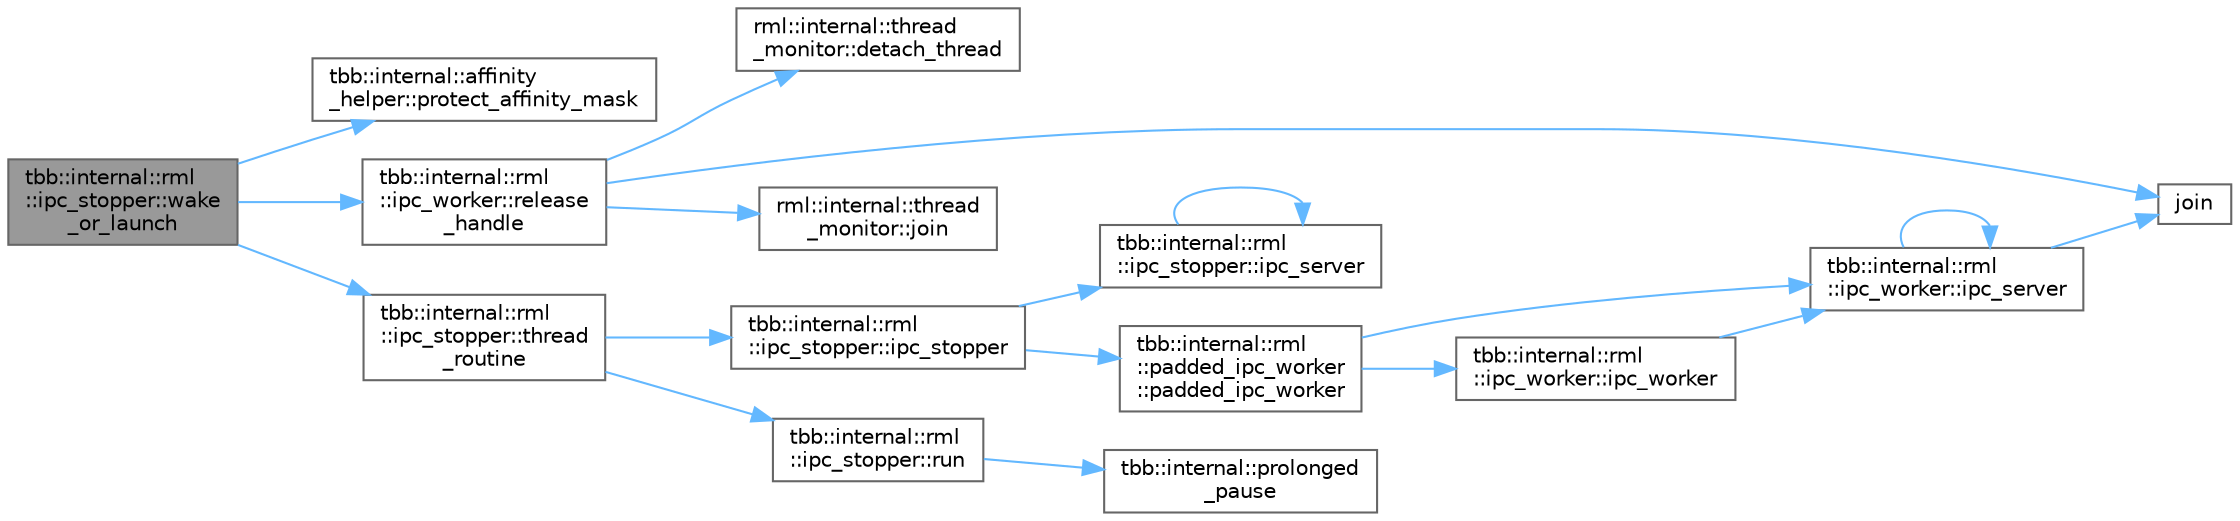 digraph "tbb::internal::rml::ipc_stopper::wake_or_launch"
{
 // LATEX_PDF_SIZE
  bgcolor="transparent";
  edge [fontname=Helvetica,fontsize=10,labelfontname=Helvetica,labelfontsize=10];
  node [fontname=Helvetica,fontsize=10,shape=box,height=0.2,width=0.4];
  rankdir="LR";
  Node1 [id="Node000001",label="tbb::internal::rml\l::ipc_stopper::wake\l_or_launch",height=0.2,width=0.4,color="gray40", fillcolor="grey60", style="filled", fontcolor="black",tooltip=" "];
  Node1 -> Node2 [id="edge1_Node000001_Node000002",color="steelblue1",style="solid",tooltip=" "];
  Node2 [id="Node000002",label="tbb::internal::affinity\l_helper::protect_affinity_mask",height=0.2,width=0.4,color="grey40", fillcolor="white", style="filled",URL="$classtbb_1_1internal_1_1affinity__helper.html#a11acc19303b90ef5c4ee72c4a536ad98",tooltip=" "];
  Node1 -> Node3 [id="edge2_Node000001_Node000003",color="steelblue1",style="solid",tooltip=" "];
  Node3 [id="Node000003",label="tbb::internal::rml\l::ipc_worker::release\l_handle",height=0.2,width=0.4,color="grey40", fillcolor="white", style="filled",URL="$classtbb_1_1internal_1_1rml_1_1ipc__worker.html#a4c34fb1ebc5dfe62073b89c8fa95dc81",tooltip=" "];
  Node3 -> Node4 [id="edge3_Node000003_Node000004",color="steelblue1",style="solid",tooltip=" "];
  Node4 [id="Node000004",label="rml::internal::thread\l_monitor::detach_thread",height=0.2,width=0.4,color="grey40", fillcolor="white", style="filled",URL="$classrml_1_1internal_1_1thread__monitor.html#aaec978fb92f21dd1823401f7fd1d6f24",tooltip="Detach thread"];
  Node3 -> Node5 [id="edge4_Node000003_Node000005",color="steelblue1",style="solid",tooltip=" "];
  Node5 [id="Node000005",label="join",height=0.2,width=0.4,color="grey40", fillcolor="white", style="filled",URL="$bundled_2ranges_8h.html#a703e3555a519a55eae7986580660994c",tooltip=" "];
  Node3 -> Node6 [id="edge5_Node000003_Node000006",color="steelblue1",style="solid",tooltip=" "];
  Node6 [id="Node000006",label="rml::internal::thread\l_monitor::join",height=0.2,width=0.4,color="grey40", fillcolor="white", style="filled",URL="$classrml_1_1internal_1_1thread__monitor.html#a2be9fe6a3ec89c83442b2acd31d87df7",tooltip="Join thread"];
  Node1 -> Node7 [id="edge6_Node000001_Node000007",color="steelblue1",style="solid",tooltip=" "];
  Node7 [id="Node000007",label="tbb::internal::rml\l::ipc_stopper::thread\l_routine",height=0.2,width=0.4,color="grey40", fillcolor="white", style="filled",URL="$classtbb_1_1internal_1_1rml_1_1ipc__stopper.html#a79168f9793585bb40e4040b4ff0f1d18",tooltip=" "];
  Node7 -> Node8 [id="edge7_Node000007_Node000008",color="steelblue1",style="solid",tooltip=" "];
  Node8 [id="Node000008",label="tbb::internal::rml\l::ipc_stopper::ipc_stopper",height=0.2,width=0.4,color="grey40", fillcolor="white", style="filled",URL="$classtbb_1_1internal_1_1rml_1_1ipc__stopper.html#ae74baf3b324e60650c24b47ee770a67d",tooltip=" "];
  Node8 -> Node9 [id="edge8_Node000008_Node000009",color="steelblue1",style="solid",tooltip=" "];
  Node9 [id="Node000009",label="tbb::internal::rml\l::ipc_stopper::ipc_server",height=0.2,width=0.4,color="grey40", fillcolor="white", style="filled",URL="$classtbb_1_1internal_1_1rml_1_1ipc__stopper.html#a8017e160b753986cff64667a53d0f1f1",tooltip=" "];
  Node9 -> Node9 [id="edge9_Node000009_Node000009",color="steelblue1",style="solid",tooltip=" "];
  Node8 -> Node10 [id="edge10_Node000008_Node000010",color="steelblue1",style="solid",tooltip=" "];
  Node10 [id="Node000010",label="tbb::internal::rml\l::padded_ipc_worker\l::padded_ipc_worker",height=0.2,width=0.4,color="grey40", fillcolor="white", style="filled",URL="$classtbb_1_1internal_1_1rml_1_1padded__ipc__worker.html#ae68cf56244974ea741e3c3995be019aa",tooltip=" "];
  Node10 -> Node11 [id="edge11_Node000010_Node000011",color="steelblue1",style="solid",tooltip=" "];
  Node11 [id="Node000011",label="tbb::internal::rml\l::ipc_worker::ipc_server",height=0.2,width=0.4,color="grey40", fillcolor="white", style="filled",URL="$classtbb_1_1internal_1_1rml_1_1ipc__worker.html#a8017e160b753986cff64667a53d0f1f1",tooltip=" "];
  Node11 -> Node11 [id="edge12_Node000011_Node000011",color="steelblue1",style="solid",tooltip=" "];
  Node11 -> Node5 [id="edge13_Node000011_Node000005",color="steelblue1",style="solid",tooltip=" "];
  Node10 -> Node12 [id="edge14_Node000010_Node000012",color="steelblue1",style="solid",tooltip=" "];
  Node12 [id="Node000012",label="tbb::internal::rml\l::ipc_worker::ipc_worker",height=0.2,width=0.4,color="grey40", fillcolor="white", style="filled",URL="$classtbb_1_1internal_1_1rml_1_1ipc__worker.html#aa27e2da17bc9163355664eaaa38f0d3f",tooltip=" "];
  Node12 -> Node11 [id="edge15_Node000012_Node000011",color="steelblue1",style="solid",tooltip=" "];
  Node7 -> Node13 [id="edge16_Node000007_Node000013",color="steelblue1",style="solid",tooltip=" "];
  Node13 [id="Node000013",label="tbb::internal::rml\l::ipc_stopper::run",height=0.2,width=0.4,color="grey40", fillcolor="white", style="filled",URL="$classtbb_1_1internal_1_1rml_1_1ipc__stopper.html#a39c1671bfaaf17198f3f8ebd01c8b18f",tooltip=" "];
  Node13 -> Node14 [id="edge17_Node000013_Node000014",color="steelblue1",style="solid",tooltip=" "];
  Node14 [id="Node000014",label="tbb::internal::prolonged\l_pause",height=0.2,width=0.4,color="grey40", fillcolor="white", style="filled",URL="$namespacetbb_1_1internal.html#a0c5ac9e978873b08137acc8b6d584567",tooltip=" "];
}
